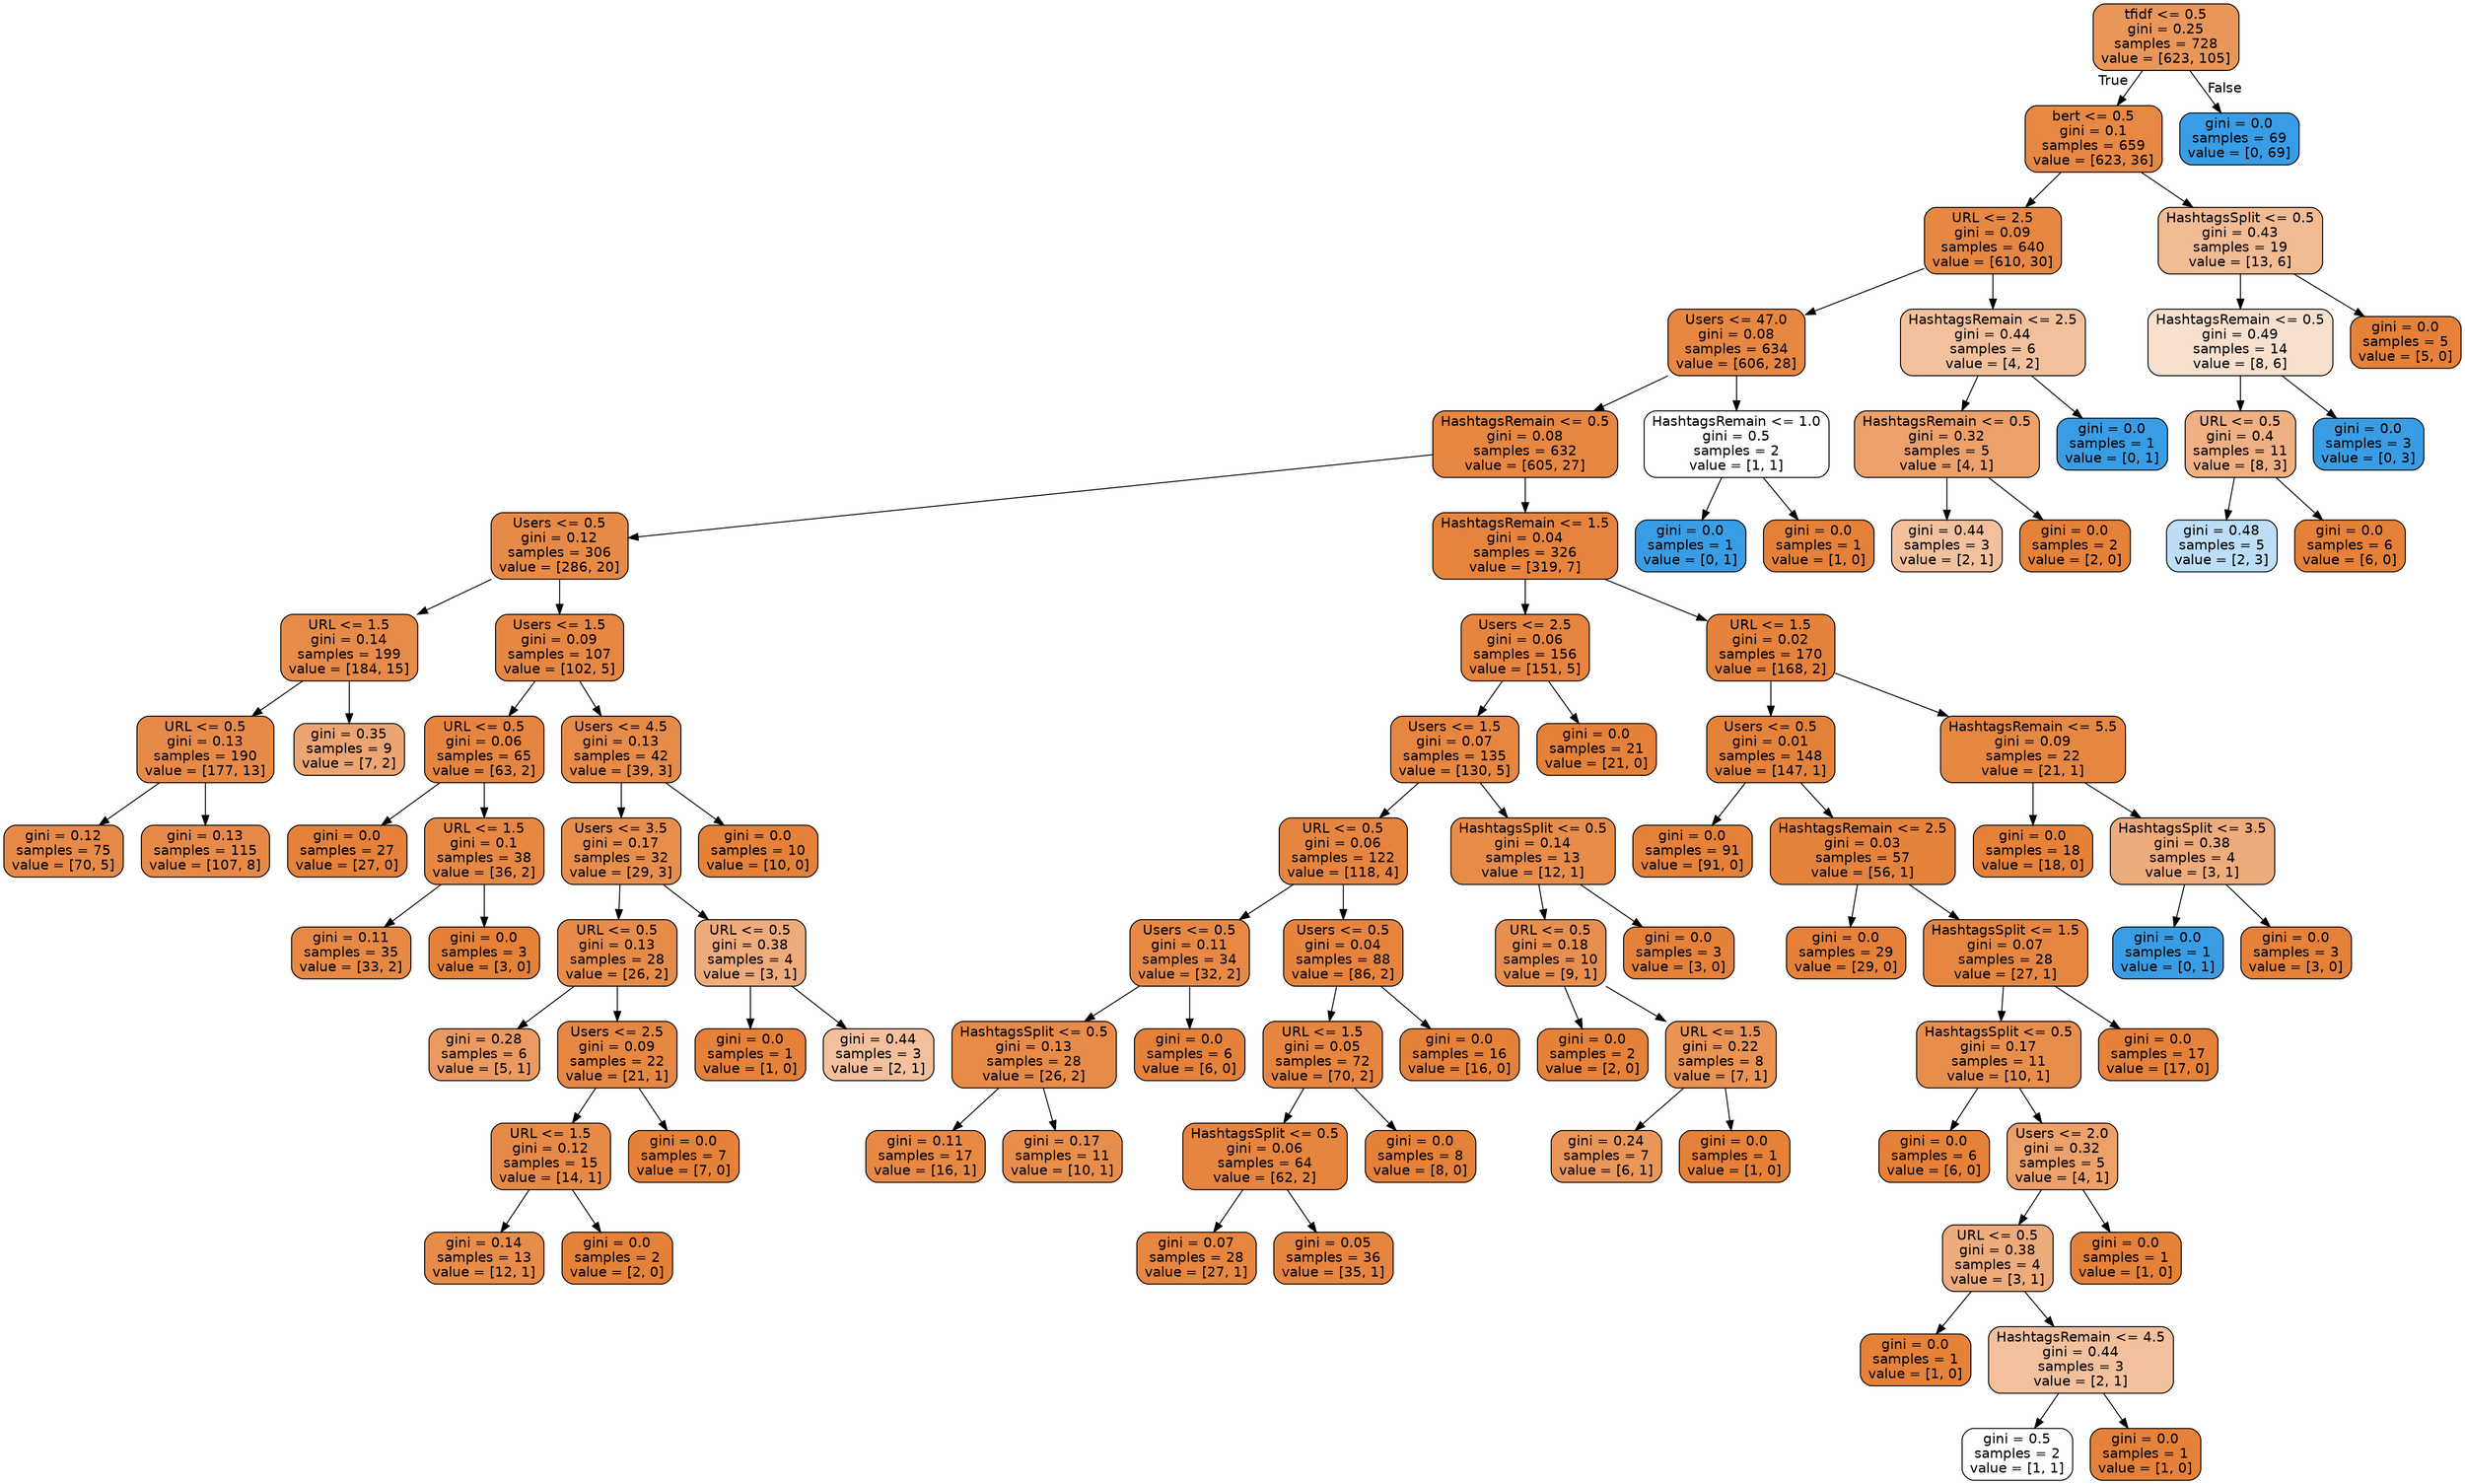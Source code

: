 digraph Tree {
node [shape=box, style="filled, rounded", color="black", fontname="helvetica"] ;
edge [fontname="helvetica"] ;
0 [label="tfidf <= 0.5\ngini = 0.25\nsamples = 728\nvalue = [623, 105]", fillcolor="#e9965a"] ;
1 [label="bert <= 0.5\ngini = 0.1\nsamples = 659\nvalue = [623, 36]", fillcolor="#e78844"] ;
0 -> 1 [labeldistance=2.5, labelangle=45, headlabel="True"] ;
2 [label="URL <= 2.5\ngini = 0.09\nsamples = 640\nvalue = [610, 30]", fillcolor="#e68743"] ;
1 -> 2 ;
3 [label="Users <= 47.0\ngini = 0.08\nsamples = 634\nvalue = [606, 28]", fillcolor="#e68742"] ;
2 -> 3 ;
4 [label="HashtagsRemain <= 0.5\ngini = 0.08\nsamples = 632\nvalue = [605, 27]", fillcolor="#e68742"] ;
3 -> 4 ;
5 [label="Users <= 0.5\ngini = 0.12\nsamples = 306\nvalue = [286, 20]", fillcolor="#e78a47"] ;
4 -> 5 ;
6 [label="URL <= 1.5\ngini = 0.14\nsamples = 199\nvalue = [184, 15]", fillcolor="#e78b49"] ;
5 -> 6 ;
7 [label="URL <= 0.5\ngini = 0.13\nsamples = 190\nvalue = [177, 13]", fillcolor="#e78a48"] ;
6 -> 7 ;
8 [label="gini = 0.12\nsamples = 75\nvalue = [70, 5]", fillcolor="#e78a47"] ;
7 -> 8 ;
9 [label="gini = 0.13\nsamples = 115\nvalue = [107, 8]", fillcolor="#e78a48"] ;
7 -> 9 ;
10 [label="gini = 0.35\nsamples = 9\nvalue = [7, 2]", fillcolor="#eca572"] ;
6 -> 10 ;
11 [label="Users <= 1.5\ngini = 0.09\nsamples = 107\nvalue = [102, 5]", fillcolor="#e68743"] ;
5 -> 11 ;
12 [label="URL <= 0.5\ngini = 0.06\nsamples = 65\nvalue = [63, 2]", fillcolor="#e6853f"] ;
11 -> 12 ;
13 [label="gini = 0.0\nsamples = 27\nvalue = [27, 0]", fillcolor="#e58139"] ;
12 -> 13 ;
14 [label="URL <= 1.5\ngini = 0.1\nsamples = 38\nvalue = [36, 2]", fillcolor="#e68844"] ;
12 -> 14 ;
15 [label="gini = 0.11\nsamples = 35\nvalue = [33, 2]", fillcolor="#e78945"] ;
14 -> 15 ;
16 [label="gini = 0.0\nsamples = 3\nvalue = [3, 0]", fillcolor="#e58139"] ;
14 -> 16 ;
17 [label="Users <= 4.5\ngini = 0.13\nsamples = 42\nvalue = [39, 3]", fillcolor="#e78b48"] ;
11 -> 17 ;
18 [label="Users <= 3.5\ngini = 0.17\nsamples = 32\nvalue = [29, 3]", fillcolor="#e88e4d"] ;
17 -> 18 ;
19 [label="URL <= 0.5\ngini = 0.13\nsamples = 28\nvalue = [26, 2]", fillcolor="#e78b48"] ;
18 -> 19 ;
20 [label="gini = 0.28\nsamples = 6\nvalue = [5, 1]", fillcolor="#ea9a61"] ;
19 -> 20 ;
21 [label="Users <= 2.5\ngini = 0.09\nsamples = 22\nvalue = [21, 1]", fillcolor="#e68742"] ;
19 -> 21 ;
22 [label="URL <= 1.5\ngini = 0.12\nsamples = 15\nvalue = [14, 1]", fillcolor="#e78a47"] ;
21 -> 22 ;
23 [label="gini = 0.14\nsamples = 13\nvalue = [12, 1]", fillcolor="#e78c49"] ;
22 -> 23 ;
24 [label="gini = 0.0\nsamples = 2\nvalue = [2, 0]", fillcolor="#e58139"] ;
22 -> 24 ;
25 [label="gini = 0.0\nsamples = 7\nvalue = [7, 0]", fillcolor="#e58139"] ;
21 -> 25 ;
26 [label="URL <= 0.5\ngini = 0.38\nsamples = 4\nvalue = [3, 1]", fillcolor="#eeab7b"] ;
18 -> 26 ;
27 [label="gini = 0.0\nsamples = 1\nvalue = [1, 0]", fillcolor="#e58139"] ;
26 -> 27 ;
28 [label="gini = 0.44\nsamples = 3\nvalue = [2, 1]", fillcolor="#f2c09c"] ;
26 -> 28 ;
29 [label="gini = 0.0\nsamples = 10\nvalue = [10, 0]", fillcolor="#e58139"] ;
17 -> 29 ;
30 [label="HashtagsRemain <= 1.5\ngini = 0.04\nsamples = 326\nvalue = [319, 7]", fillcolor="#e6843d"] ;
4 -> 30 ;
31 [label="Users <= 2.5\ngini = 0.06\nsamples = 156\nvalue = [151, 5]", fillcolor="#e68540"] ;
30 -> 31 ;
32 [label="Users <= 1.5\ngini = 0.07\nsamples = 135\nvalue = [130, 5]", fillcolor="#e68641"] ;
31 -> 32 ;
33 [label="URL <= 0.5\ngini = 0.06\nsamples = 122\nvalue = [118, 4]", fillcolor="#e68540"] ;
32 -> 33 ;
34 [label="Users <= 0.5\ngini = 0.11\nsamples = 34\nvalue = [32, 2]", fillcolor="#e78945"] ;
33 -> 34 ;
35 [label="HashtagsSplit <= 0.5\ngini = 0.13\nsamples = 28\nvalue = [26, 2]", fillcolor="#e78b48"] ;
34 -> 35 ;
36 [label="gini = 0.11\nsamples = 17\nvalue = [16, 1]", fillcolor="#e78945"] ;
35 -> 36 ;
37 [label="gini = 0.17\nsamples = 11\nvalue = [10, 1]", fillcolor="#e88e4d"] ;
35 -> 37 ;
38 [label="gini = 0.0\nsamples = 6\nvalue = [6, 0]", fillcolor="#e58139"] ;
34 -> 38 ;
39 [label="Users <= 0.5\ngini = 0.04\nsamples = 88\nvalue = [86, 2]", fillcolor="#e6843e"] ;
33 -> 39 ;
40 [label="URL <= 1.5\ngini = 0.05\nsamples = 72\nvalue = [70, 2]", fillcolor="#e6853f"] ;
39 -> 40 ;
41 [label="HashtagsSplit <= 0.5\ngini = 0.06\nsamples = 64\nvalue = [62, 2]", fillcolor="#e6853f"] ;
40 -> 41 ;
42 [label="gini = 0.07\nsamples = 28\nvalue = [27, 1]", fillcolor="#e68640"] ;
41 -> 42 ;
43 [label="gini = 0.05\nsamples = 36\nvalue = [35, 1]", fillcolor="#e6853f"] ;
41 -> 43 ;
44 [label="gini = 0.0\nsamples = 8\nvalue = [8, 0]", fillcolor="#e58139"] ;
40 -> 44 ;
45 [label="gini = 0.0\nsamples = 16\nvalue = [16, 0]", fillcolor="#e58139"] ;
39 -> 45 ;
46 [label="HashtagsSplit <= 0.5\ngini = 0.14\nsamples = 13\nvalue = [12, 1]", fillcolor="#e78c49"] ;
32 -> 46 ;
47 [label="URL <= 0.5\ngini = 0.18\nsamples = 10\nvalue = [9, 1]", fillcolor="#e88f4f"] ;
46 -> 47 ;
48 [label="gini = 0.0\nsamples = 2\nvalue = [2, 0]", fillcolor="#e58139"] ;
47 -> 48 ;
49 [label="URL <= 1.5\ngini = 0.22\nsamples = 8\nvalue = [7, 1]", fillcolor="#e99355"] ;
47 -> 49 ;
50 [label="gini = 0.24\nsamples = 7\nvalue = [6, 1]", fillcolor="#e9965a"] ;
49 -> 50 ;
51 [label="gini = 0.0\nsamples = 1\nvalue = [1, 0]", fillcolor="#e58139"] ;
49 -> 51 ;
52 [label="gini = 0.0\nsamples = 3\nvalue = [3, 0]", fillcolor="#e58139"] ;
46 -> 52 ;
53 [label="gini = 0.0\nsamples = 21\nvalue = [21, 0]", fillcolor="#e58139"] ;
31 -> 53 ;
54 [label="URL <= 1.5\ngini = 0.02\nsamples = 170\nvalue = [168, 2]", fillcolor="#e5823b"] ;
30 -> 54 ;
55 [label="Users <= 0.5\ngini = 0.01\nsamples = 148\nvalue = [147, 1]", fillcolor="#e5823a"] ;
54 -> 55 ;
56 [label="gini = 0.0\nsamples = 91\nvalue = [91, 0]", fillcolor="#e58139"] ;
55 -> 56 ;
57 [label="HashtagsRemain <= 2.5\ngini = 0.03\nsamples = 57\nvalue = [56, 1]", fillcolor="#e5833d"] ;
55 -> 57 ;
58 [label="gini = 0.0\nsamples = 29\nvalue = [29, 0]", fillcolor="#e58139"] ;
57 -> 58 ;
59 [label="HashtagsSplit <= 1.5\ngini = 0.07\nsamples = 28\nvalue = [27, 1]", fillcolor="#e68640"] ;
57 -> 59 ;
60 [label="HashtagsSplit <= 0.5\ngini = 0.17\nsamples = 11\nvalue = [10, 1]", fillcolor="#e88e4d"] ;
59 -> 60 ;
61 [label="gini = 0.0\nsamples = 6\nvalue = [6, 0]", fillcolor="#e58139"] ;
60 -> 61 ;
62 [label="Users <= 2.0\ngini = 0.32\nsamples = 5\nvalue = [4, 1]", fillcolor="#eca06a"] ;
60 -> 62 ;
63 [label="URL <= 0.5\ngini = 0.38\nsamples = 4\nvalue = [3, 1]", fillcolor="#eeab7b"] ;
62 -> 63 ;
64 [label="gini = 0.0\nsamples = 1\nvalue = [1, 0]", fillcolor="#e58139"] ;
63 -> 64 ;
65 [label="HashtagsRemain <= 4.5\ngini = 0.44\nsamples = 3\nvalue = [2, 1]", fillcolor="#f2c09c"] ;
63 -> 65 ;
66 [label="gini = 0.5\nsamples = 2\nvalue = [1, 1]", fillcolor="#ffffff"] ;
65 -> 66 ;
67 [label="gini = 0.0\nsamples = 1\nvalue = [1, 0]", fillcolor="#e58139"] ;
65 -> 67 ;
68 [label="gini = 0.0\nsamples = 1\nvalue = [1, 0]", fillcolor="#e58139"] ;
62 -> 68 ;
69 [label="gini = 0.0\nsamples = 17\nvalue = [17, 0]", fillcolor="#e58139"] ;
59 -> 69 ;
70 [label="HashtagsRemain <= 5.5\ngini = 0.09\nsamples = 22\nvalue = [21, 1]", fillcolor="#e68742"] ;
54 -> 70 ;
71 [label="gini = 0.0\nsamples = 18\nvalue = [18, 0]", fillcolor="#e58139"] ;
70 -> 71 ;
72 [label="HashtagsSplit <= 3.5\ngini = 0.38\nsamples = 4\nvalue = [3, 1]", fillcolor="#eeab7b"] ;
70 -> 72 ;
73 [label="gini = 0.0\nsamples = 1\nvalue = [0, 1]", fillcolor="#399de5"] ;
72 -> 73 ;
74 [label="gini = 0.0\nsamples = 3\nvalue = [3, 0]", fillcolor="#e58139"] ;
72 -> 74 ;
75 [label="HashtagsRemain <= 1.0\ngini = 0.5\nsamples = 2\nvalue = [1, 1]", fillcolor="#ffffff"] ;
3 -> 75 ;
76 [label="gini = 0.0\nsamples = 1\nvalue = [0, 1]", fillcolor="#399de5"] ;
75 -> 76 ;
77 [label="gini = 0.0\nsamples = 1\nvalue = [1, 0]", fillcolor="#e58139"] ;
75 -> 77 ;
78 [label="HashtagsRemain <= 2.5\ngini = 0.44\nsamples = 6\nvalue = [4, 2]", fillcolor="#f2c09c"] ;
2 -> 78 ;
79 [label="HashtagsRemain <= 0.5\ngini = 0.32\nsamples = 5\nvalue = [4, 1]", fillcolor="#eca06a"] ;
78 -> 79 ;
80 [label="gini = 0.44\nsamples = 3\nvalue = [2, 1]", fillcolor="#f2c09c"] ;
79 -> 80 ;
81 [label="gini = 0.0\nsamples = 2\nvalue = [2, 0]", fillcolor="#e58139"] ;
79 -> 81 ;
82 [label="gini = 0.0\nsamples = 1\nvalue = [0, 1]", fillcolor="#399de5"] ;
78 -> 82 ;
83 [label="HashtagsSplit <= 0.5\ngini = 0.43\nsamples = 19\nvalue = [13, 6]", fillcolor="#f1bb94"] ;
1 -> 83 ;
84 [label="HashtagsRemain <= 0.5\ngini = 0.49\nsamples = 14\nvalue = [8, 6]", fillcolor="#f8e0ce"] ;
83 -> 84 ;
85 [label="URL <= 0.5\ngini = 0.4\nsamples = 11\nvalue = [8, 3]", fillcolor="#efb083"] ;
84 -> 85 ;
86 [label="gini = 0.48\nsamples = 5\nvalue = [2, 3]", fillcolor="#bddef6"] ;
85 -> 86 ;
87 [label="gini = 0.0\nsamples = 6\nvalue = [6, 0]", fillcolor="#e58139"] ;
85 -> 87 ;
88 [label="gini = 0.0\nsamples = 3\nvalue = [0, 3]", fillcolor="#399de5"] ;
84 -> 88 ;
89 [label="gini = 0.0\nsamples = 5\nvalue = [5, 0]", fillcolor="#e58139"] ;
83 -> 89 ;
90 [label="gini = 0.0\nsamples = 69\nvalue = [0, 69]", fillcolor="#399de5"] ;
0 -> 90 [labeldistance=2.5, labelangle=-45, headlabel="False"] ;
}